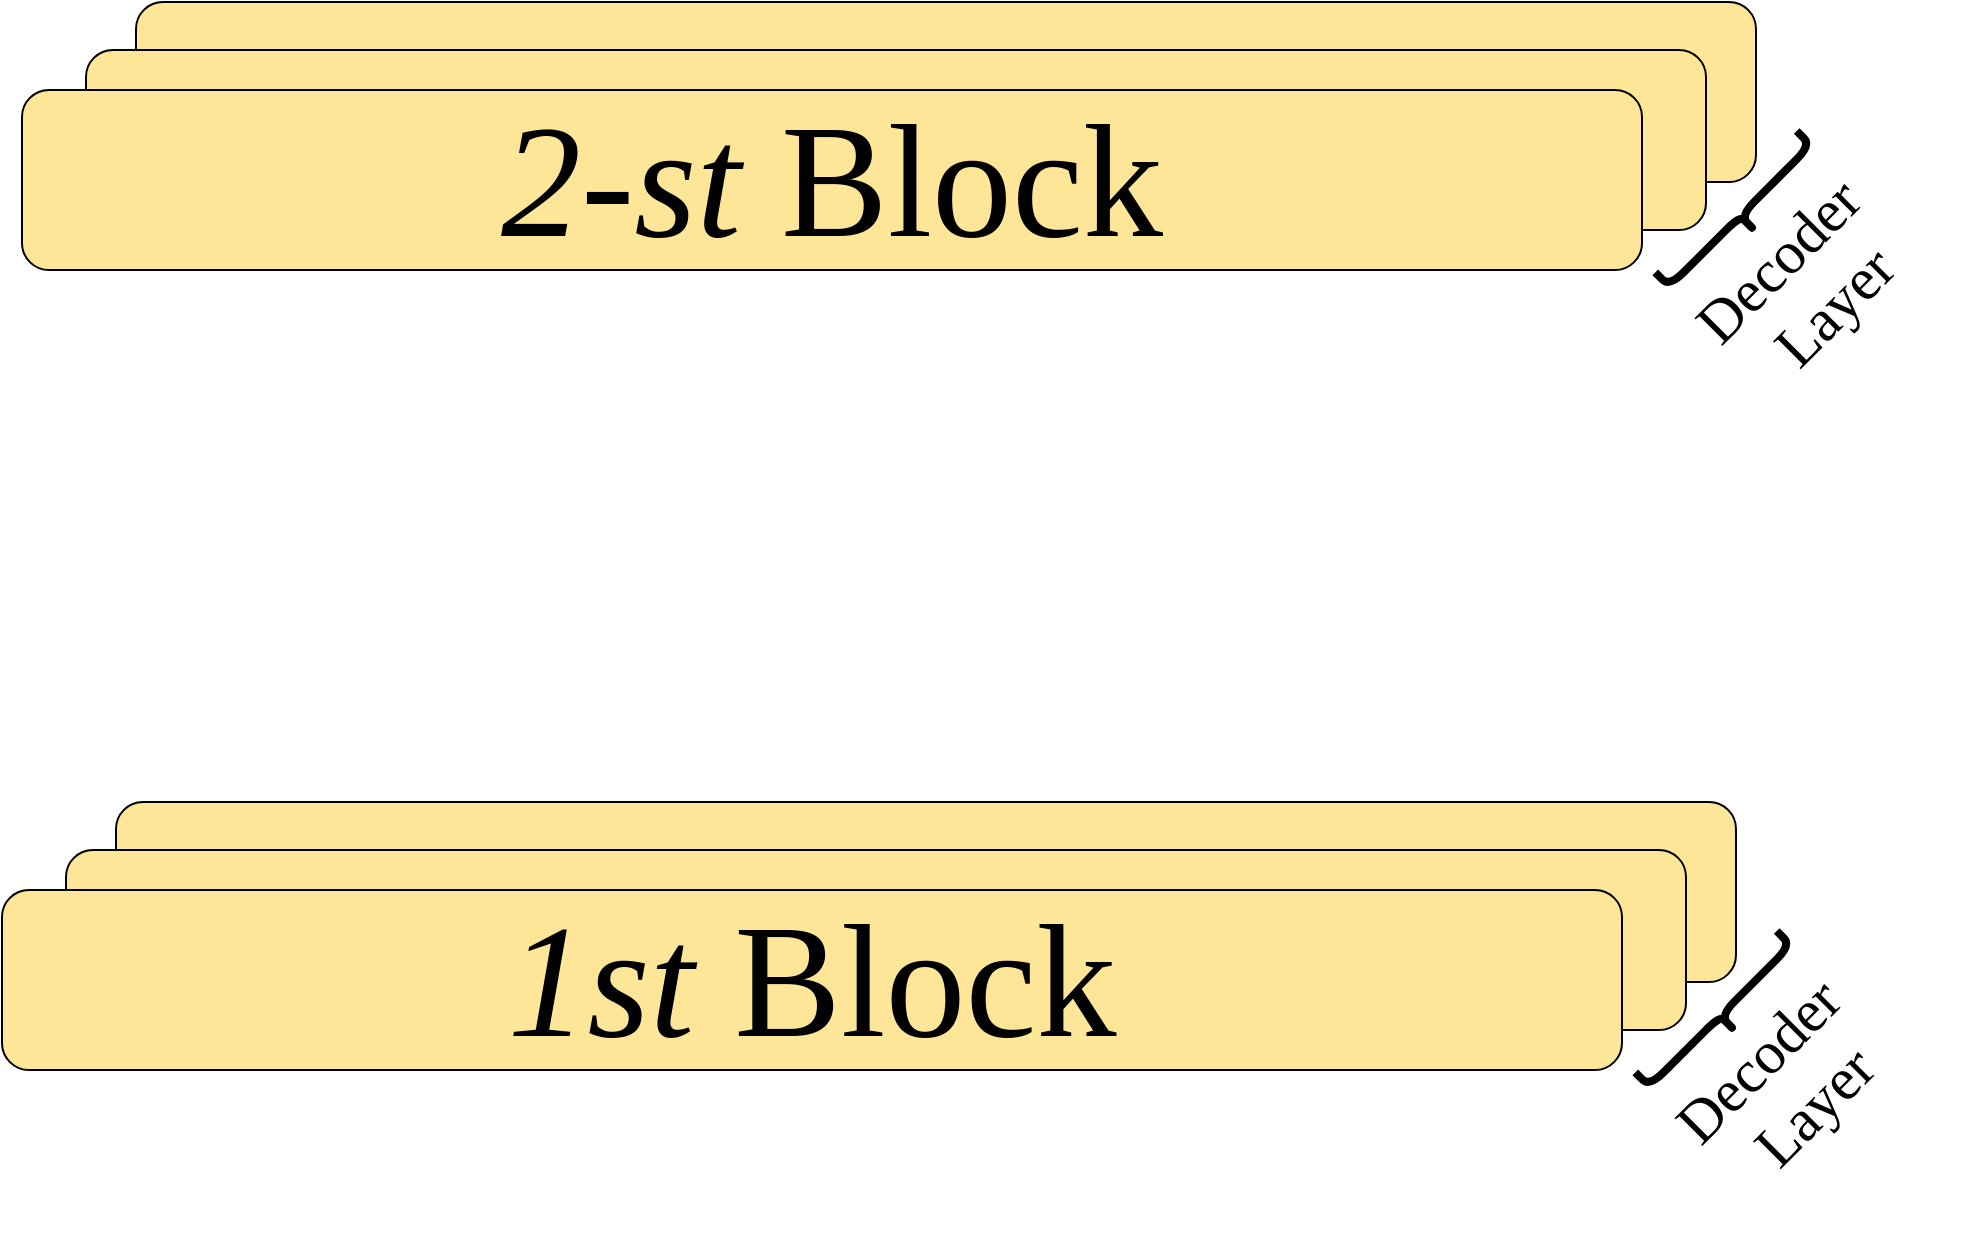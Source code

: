 <mxfile version="28.1.0">
  <diagram name="第 1 页" id="T9pxBE5IBgKllSfxurPP">
    <mxGraphModel dx="2447" dy="1967" grid="1" gridSize="10" guides="1" tooltips="1" connect="1" arrows="1" fold="1" page="1" pageScale="1" pageWidth="827" pageHeight="1169" math="0" shadow="0">
      <root>
        <mxCell id="0" />
        <mxCell id="1" parent="0" />
        <mxCell id="SlmCnSXpyHfHbI5BVayt-6" value="" style="rounded=1;whiteSpace=wrap;html=1;fontFamily=Times New Roman;fontSize=80;fillColor=light-dark(#fee699, #ededed);" vertex="1" parent="1">
          <mxGeometry x="97" y="530" width="810" height="90" as="geometry" />
        </mxCell>
        <mxCell id="SlmCnSXpyHfHbI5BVayt-5" value="" style="rounded=1;whiteSpace=wrap;html=1;fontFamily=Times New Roman;fontSize=80;fillColor=light-dark(#fee699, #ededed);" vertex="1" parent="1">
          <mxGeometry x="72" y="554" width="810" height="90" as="geometry" />
        </mxCell>
        <mxCell id="SlmCnSXpyHfHbI5BVayt-1" value="&lt;i&gt;2-st&lt;/i&gt; Block" style="rounded=1;whiteSpace=wrap;html=1;fontFamily=Times New Roman;fontSize=80;fillColor=light-dark(#fee699, #ededed);" vertex="1" parent="1">
          <mxGeometry x="40" y="574" width="810" height="90" as="geometry" />
        </mxCell>
        <mxCell id="SlmCnSXpyHfHbI5BVayt-7" value="" style="shape=curlyBracket;whiteSpace=wrap;html=1;rounded=1;flipH=1;labelPosition=right;verticalLabelPosition=middle;align=left;verticalAlign=middle;strokeWidth=4;rotation=45;" vertex="1" parent="1">
          <mxGeometry x="889.07" y="586.93" width="20" height="100" as="geometry" />
        </mxCell>
        <mxCell id="SlmCnSXpyHfHbI5BVayt-8" value="Decoder&amp;nbsp;&lt;br&gt;Layer" style="rounded=1;whiteSpace=wrap;html=1;fontSize=30;fontFamily=Times New Roman;fillColor=none;strokeColor=none;rotation=-45;" vertex="1" parent="1">
          <mxGeometry x="853" y="634" width="160" height="70" as="geometry" />
        </mxCell>
        <mxCell id="SlmCnSXpyHfHbI5BVayt-9" value="" style="rounded=1;whiteSpace=wrap;html=1;fontFamily=Times New Roman;fontSize=80;fillColor=light-dark(#fee699, #ededed);" vertex="1" parent="1">
          <mxGeometry x="87" y="930" width="810" height="90" as="geometry" />
        </mxCell>
        <mxCell id="SlmCnSXpyHfHbI5BVayt-10" value="" style="rounded=1;whiteSpace=wrap;html=1;fontFamily=Times New Roman;fontSize=80;fillColor=light-dark(#fee699, #ededed);" vertex="1" parent="1">
          <mxGeometry x="62" y="954" width="810" height="90" as="geometry" />
        </mxCell>
        <mxCell id="SlmCnSXpyHfHbI5BVayt-11" value="&lt;i&gt;1st&lt;/i&gt;&amp;nbsp;Block" style="rounded=1;whiteSpace=wrap;html=1;fontFamily=Times New Roman;fontSize=80;fillColor=light-dark(#fee699, #ededed);" vertex="1" parent="1">
          <mxGeometry x="30" y="974" width="810" height="90" as="geometry" />
        </mxCell>
        <mxCell id="SlmCnSXpyHfHbI5BVayt-12" value="" style="shape=curlyBracket;whiteSpace=wrap;html=1;rounded=1;flipH=1;labelPosition=right;verticalLabelPosition=middle;align=left;verticalAlign=middle;strokeWidth=4;rotation=45;" vertex="1" parent="1">
          <mxGeometry x="879.07" y="986.93" width="20" height="100" as="geometry" />
        </mxCell>
        <mxCell id="SlmCnSXpyHfHbI5BVayt-13" value="Decoder&amp;nbsp;&lt;br&gt;Layer" style="rounded=1;whiteSpace=wrap;html=1;fontSize=30;fontFamily=Times New Roman;fillColor=none;strokeColor=none;rotation=-45;" vertex="1" parent="1">
          <mxGeometry x="843" y="1034" width="160" height="70" as="geometry" />
        </mxCell>
      </root>
    </mxGraphModel>
  </diagram>
</mxfile>

